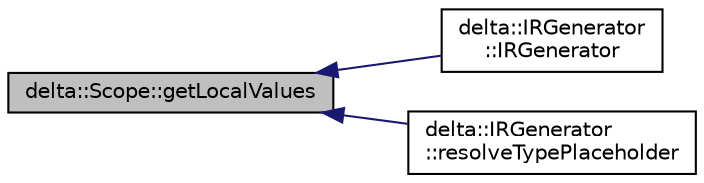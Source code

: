digraph "delta::Scope::getLocalValues"
{
  edge [fontname="Helvetica",fontsize="10",labelfontname="Helvetica",labelfontsize="10"];
  node [fontname="Helvetica",fontsize="10",shape=record];
  rankdir="LR";
  Node6 [label="delta::Scope::getLocalValues",height=0.2,width=0.4,color="black", fillcolor="grey75", style="filled", fontcolor="black"];
  Node6 -> Node7 [dir="back",color="midnightblue",fontsize="10",style="solid",fontname="Helvetica"];
  Node7 [label="delta::IRGenerator\l::IRGenerator",height=0.2,width=0.4,color="black", fillcolor="white", style="filled",URL="$classdelta_1_1_i_r_generator.html#a75b86476f676c86049744a953cef6c55"];
  Node6 -> Node8 [dir="back",color="midnightblue",fontsize="10",style="solid",fontname="Helvetica"];
  Node8 [label="delta::IRGenerator\l::resolveTypePlaceholder",height=0.2,width=0.4,color="black", fillcolor="white", style="filled",URL="$classdelta_1_1_i_r_generator.html#a3dcb9317d090022c47d62a2df03c46f7"];
}
